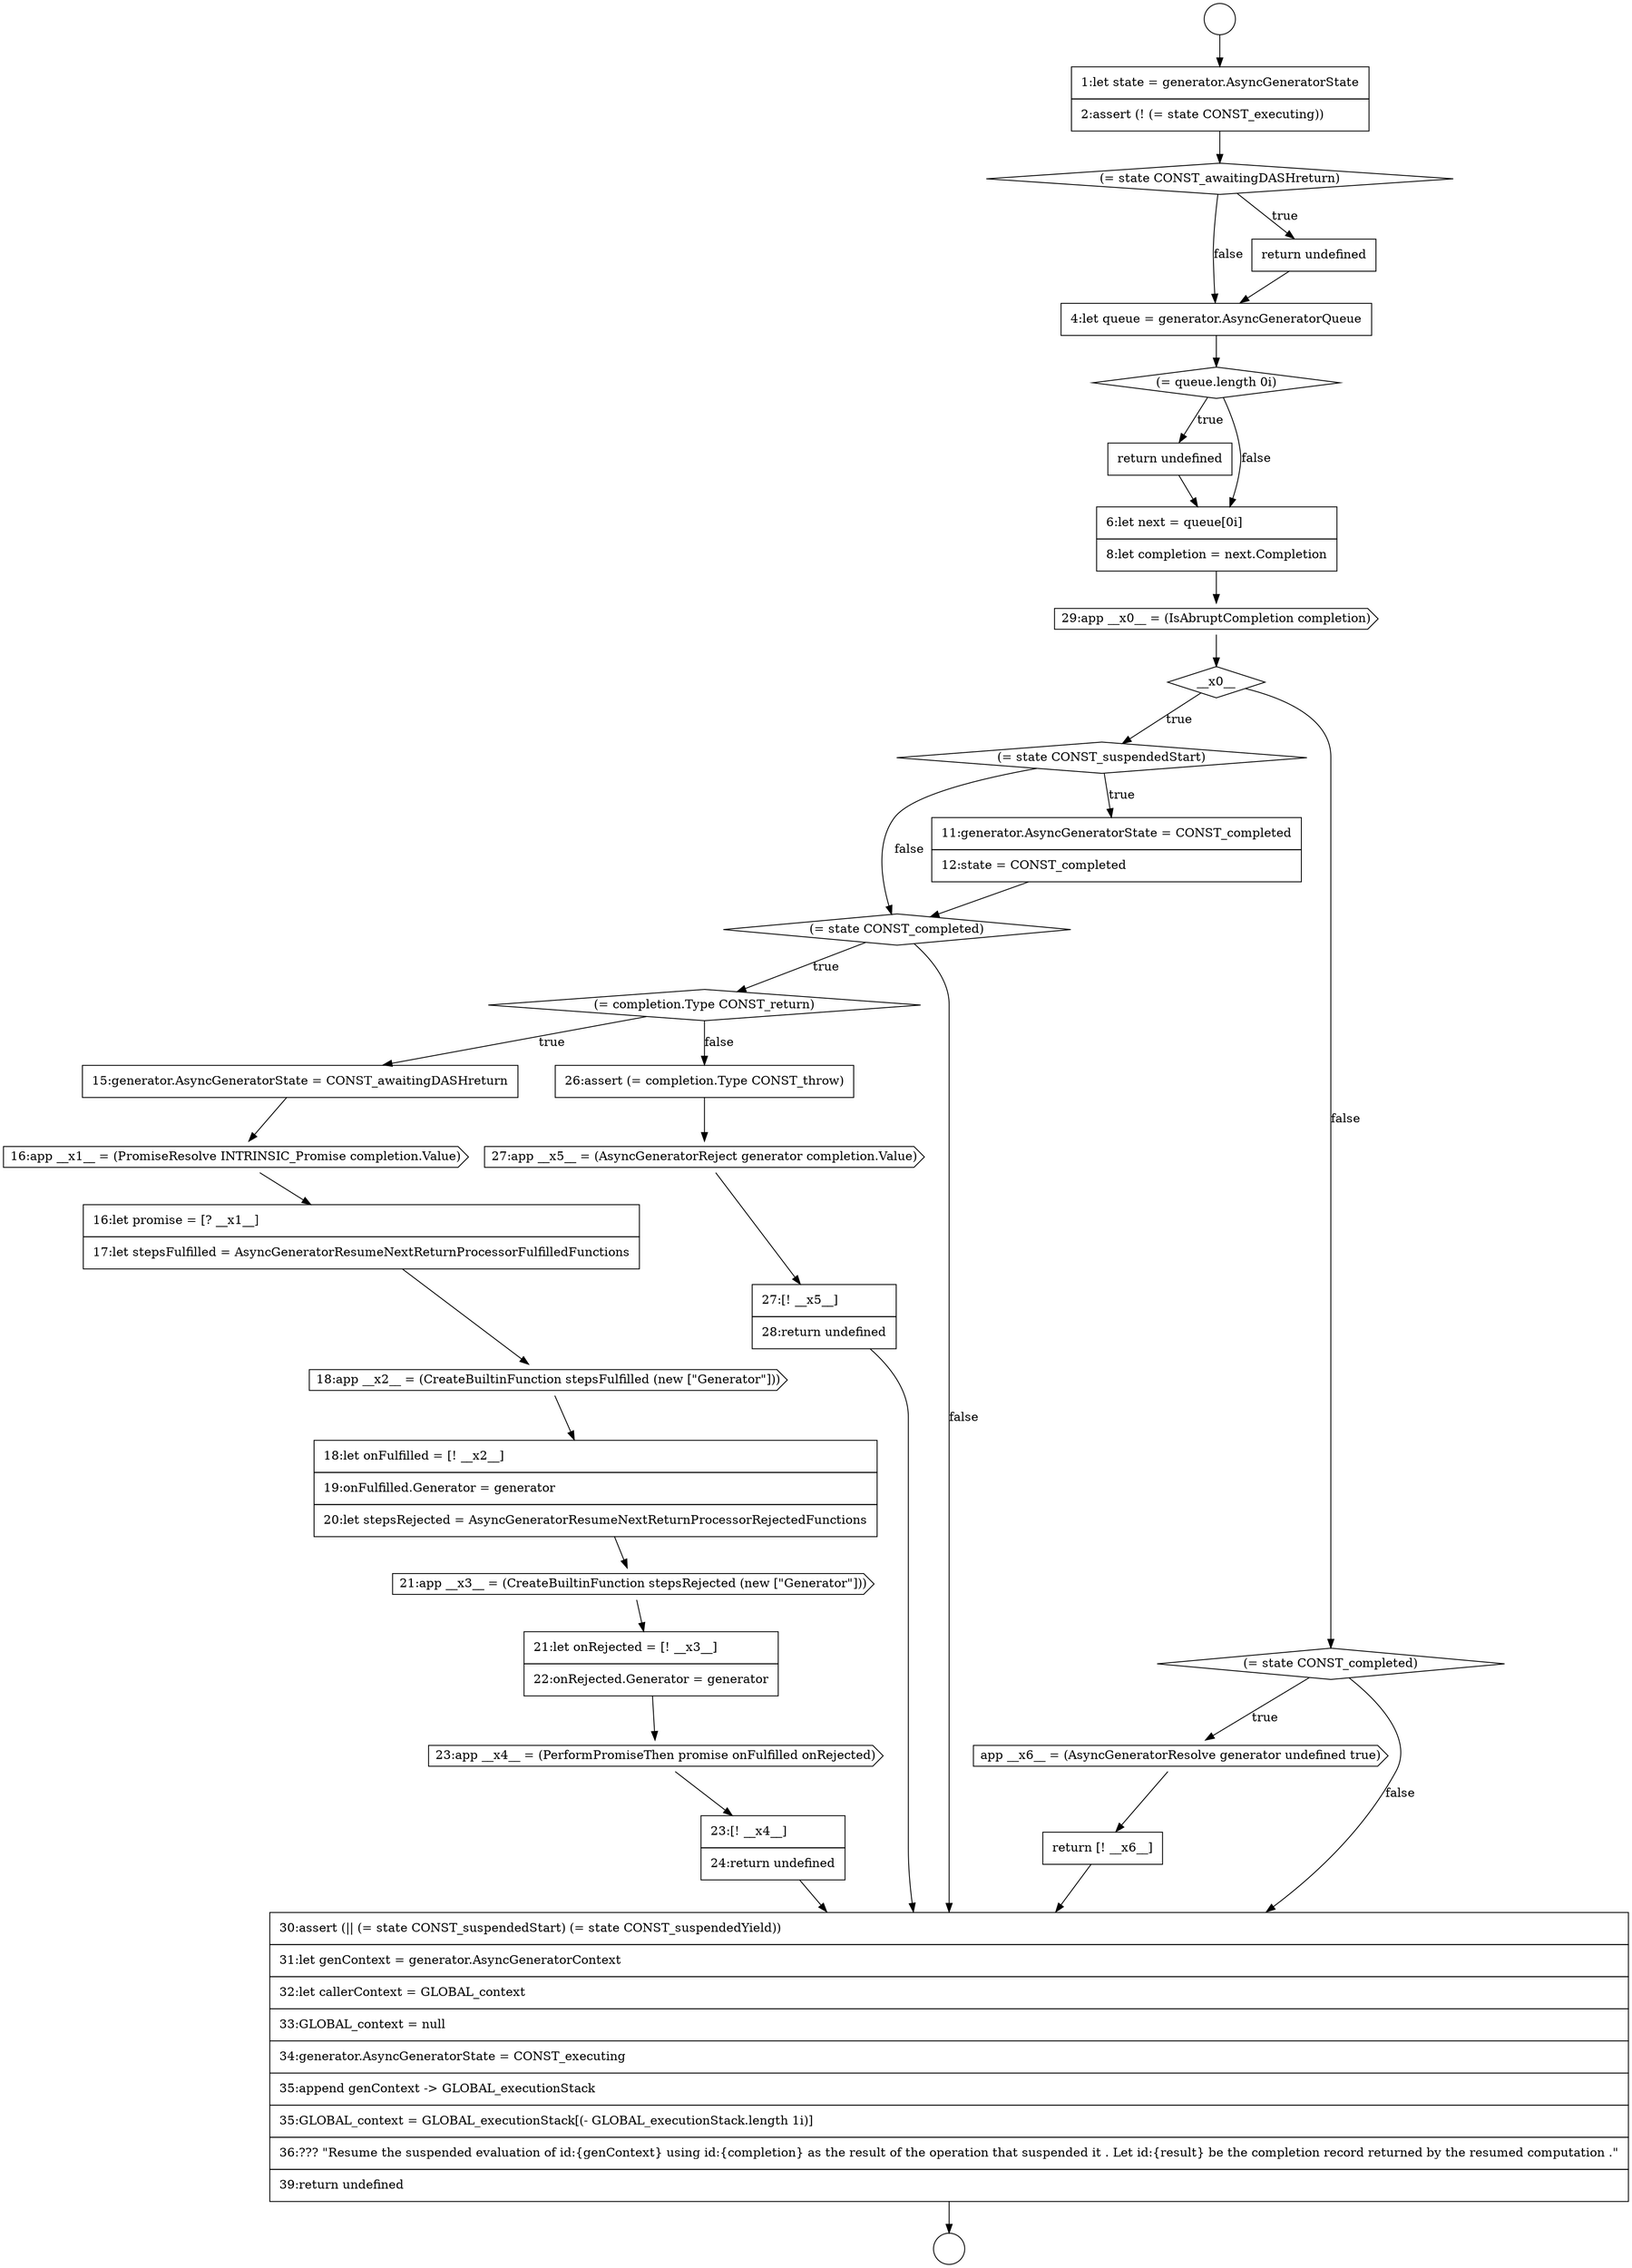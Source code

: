 digraph {
  node0 [shape=circle label=" " color="black" fillcolor="white" style=filled]
  node5 [shape=none, margin=0, label=<<font color="black">
    <table border="0" cellborder="1" cellspacing="0" cellpadding="10">
      <tr><td align="left">4:let queue = generator.AsyncGeneratorQueue</td></tr>
    </table>
  </font>> color="black" fillcolor="white" style=filled]
  node10 [shape=diamond, label=<<font color="black">__x0__</font>> color="black" fillcolor="white" style=filled]
  node14 [shape=diamond, label=<<font color="black">(= completion.Type CONST_return)</font>> color="black" fillcolor="white" style=filled]
  node1 [shape=circle label=" " color="black" fillcolor="white" style=filled]
  node6 [shape=diamond, label=<<font color="black">(= queue.length 0i)</font>> color="black" fillcolor="white" style=filled]
  node9 [shape=cds, label=<<font color="black">29:app __x0__ = (IsAbruptCompletion completion)</font>> color="black" fillcolor="white" style=filled]
  node13 [shape=diamond, label=<<font color="black">(= state CONST_completed)</font>> color="black" fillcolor="white" style=filled]
  node2 [shape=none, margin=0, label=<<font color="black">
    <table border="0" cellborder="1" cellspacing="0" cellpadding="10">
      <tr><td align="left">1:let state = generator.AsyncGeneratorState</td></tr>
      <tr><td align="left">2:assert (! (= state CONST_executing))</td></tr>
    </table>
  </font>> color="black" fillcolor="white" style=filled]
  node17 [shape=none, margin=0, label=<<font color="black">
    <table border="0" cellborder="1" cellspacing="0" cellpadding="10">
      <tr><td align="left">16:let promise = [? __x1__]</td></tr>
      <tr><td align="left">17:let stepsFulfilled = AsyncGeneratorResumeNextReturnProcessorFulfilledFunctions</td></tr>
    </table>
  </font>> color="black" fillcolor="white" style=filled]
  node12 [shape=none, margin=0, label=<<font color="black">
    <table border="0" cellborder="1" cellspacing="0" cellpadding="10">
      <tr><td align="left">11:generator.AsyncGeneratorState = CONST_completed</td></tr>
      <tr><td align="left">12:state = CONST_completed</td></tr>
    </table>
  </font>> color="black" fillcolor="white" style=filled]
  node7 [shape=none, margin=0, label=<<font color="black">
    <table border="0" cellborder="1" cellspacing="0" cellpadding="10">
      <tr><td align="left">return undefined</td></tr>
    </table>
  </font>> color="black" fillcolor="white" style=filled]
  node3 [shape=diamond, label=<<font color="black">(= state CONST_awaitingDASHreturn)</font>> color="black" fillcolor="white" style=filled]
  node18 [shape=cds, label=<<font color="black">18:app __x2__ = (CreateBuiltinFunction stepsFulfilled (new [&quot;Generator&quot;]))</font>> color="black" fillcolor="white" style=filled]
  node16 [shape=cds, label=<<font color="black">16:app __x1__ = (PromiseResolve INTRINSIC_Promise completion.Value)</font>> color="black" fillcolor="white" style=filled]
  node11 [shape=diamond, label=<<font color="black">(= state CONST_suspendedStart)</font>> color="black" fillcolor="white" style=filled]
  node8 [shape=none, margin=0, label=<<font color="black">
    <table border="0" cellborder="1" cellspacing="0" cellpadding="10">
      <tr><td align="left">6:let next = queue[0i]</td></tr>
      <tr><td align="left">8:let completion = next.Completion</td></tr>
    </table>
  </font>> color="black" fillcolor="white" style=filled]
  node4 [shape=none, margin=0, label=<<font color="black">
    <table border="0" cellborder="1" cellspacing="0" cellpadding="10">
      <tr><td align="left">return undefined</td></tr>
    </table>
  </font>> color="black" fillcolor="white" style=filled]
  node15 [shape=none, margin=0, label=<<font color="black">
    <table border="0" cellborder="1" cellspacing="0" cellpadding="10">
      <tr><td align="left">15:generator.AsyncGeneratorState = CONST_awaitingDASHreturn</td></tr>
    </table>
  </font>> color="black" fillcolor="white" style=filled]
  node24 [shape=none, margin=0, label=<<font color="black">
    <table border="0" cellborder="1" cellspacing="0" cellpadding="10">
      <tr><td align="left">26:assert (= completion.Type CONST_throw)</td></tr>
    </table>
  </font>> color="black" fillcolor="white" style=filled]
  node25 [shape=cds, label=<<font color="black">27:app __x5__ = (AsyncGeneratorReject generator completion.Value)</font>> color="black" fillcolor="white" style=filled]
  node20 [shape=cds, label=<<font color="black">21:app __x3__ = (CreateBuiltinFunction stepsRejected (new [&quot;Generator&quot;]))</font>> color="black" fillcolor="white" style=filled]
  node29 [shape=none, margin=0, label=<<font color="black">
    <table border="0" cellborder="1" cellspacing="0" cellpadding="10">
      <tr><td align="left">return [! __x6__]</td></tr>
    </table>
  </font>> color="black" fillcolor="white" style=filled]
  node28 [shape=cds, label=<<font color="black">app __x6__ = (AsyncGeneratorResolve generator undefined true)</font>> color="black" fillcolor="white" style=filled]
  node21 [shape=none, margin=0, label=<<font color="black">
    <table border="0" cellborder="1" cellspacing="0" cellpadding="10">
      <tr><td align="left">21:let onRejected = [! __x3__]</td></tr>
      <tr><td align="left">22:onRejected.Generator = generator</td></tr>
    </table>
  </font>> color="black" fillcolor="white" style=filled]
  node22 [shape=cds, label=<<font color="black">23:app __x4__ = (PerformPromiseThen promise onFulfilled onRejected)</font>> color="black" fillcolor="white" style=filled]
  node27 [shape=diamond, label=<<font color="black">(= state CONST_completed)</font>> color="black" fillcolor="white" style=filled]
  node26 [shape=none, margin=0, label=<<font color="black">
    <table border="0" cellborder="1" cellspacing="0" cellpadding="10">
      <tr><td align="left">27:[! __x5__]</td></tr>
      <tr><td align="left">28:return undefined</td></tr>
    </table>
  </font>> color="black" fillcolor="white" style=filled]
  node23 [shape=none, margin=0, label=<<font color="black">
    <table border="0" cellborder="1" cellspacing="0" cellpadding="10">
      <tr><td align="left">23:[! __x4__]</td></tr>
      <tr><td align="left">24:return undefined</td></tr>
    </table>
  </font>> color="black" fillcolor="white" style=filled]
  node30 [shape=none, margin=0, label=<<font color="black">
    <table border="0" cellborder="1" cellspacing="0" cellpadding="10">
      <tr><td align="left">30:assert (|| (= state CONST_suspendedStart) (= state CONST_suspendedYield))</td></tr>
      <tr><td align="left">31:let genContext = generator.AsyncGeneratorContext</td></tr>
      <tr><td align="left">32:let callerContext = GLOBAL_context</td></tr>
      <tr><td align="left">33:GLOBAL_context = null</td></tr>
      <tr><td align="left">34:generator.AsyncGeneratorState = CONST_executing</td></tr>
      <tr><td align="left">35:append genContext -&gt; GLOBAL_executionStack</td></tr>
      <tr><td align="left">35:GLOBAL_context = GLOBAL_executionStack[(- GLOBAL_executionStack.length 1i)]</td></tr>
      <tr><td align="left">36:??? &quot;Resume the suspended evaluation of id:{genContext} using id:{completion} as the result of the operation that suspended it . Let id:{result} be the completion record returned by the resumed computation .&quot;</td></tr>
      <tr><td align="left">39:return undefined</td></tr>
    </table>
  </font>> color="black" fillcolor="white" style=filled]
  node19 [shape=none, margin=0, label=<<font color="black">
    <table border="0" cellborder="1" cellspacing="0" cellpadding="10">
      <tr><td align="left">18:let onFulfilled = [! __x2__]</td></tr>
      <tr><td align="left">19:onFulfilled.Generator = generator</td></tr>
      <tr><td align="left">20:let stepsRejected = AsyncGeneratorResumeNextReturnProcessorRejectedFunctions</td></tr>
    </table>
  </font>> color="black" fillcolor="white" style=filled]
  node5 -> node6 [ color="black"]
  node10 -> node11 [label=<<font color="black">true</font>> color="black"]
  node10 -> node27 [label=<<font color="black">false</font>> color="black"]
  node11 -> node12 [label=<<font color="black">true</font>> color="black"]
  node11 -> node13 [label=<<font color="black">false</font>> color="black"]
  node12 -> node13 [ color="black"]
  node0 -> node2 [ color="black"]
  node22 -> node23 [ color="black"]
  node13 -> node14 [label=<<font color="black">true</font>> color="black"]
  node13 -> node30 [label=<<font color="black">false</font>> color="black"]
  node26 -> node30 [ color="black"]
  node25 -> node26 [ color="black"]
  node16 -> node17 [ color="black"]
  node17 -> node18 [ color="black"]
  node28 -> node29 [ color="black"]
  node29 -> node30 [ color="black"]
  node6 -> node7 [label=<<font color="black">true</font>> color="black"]
  node6 -> node8 [label=<<font color="black">false</font>> color="black"]
  node7 -> node8 [ color="black"]
  node18 -> node19 [ color="black"]
  node2 -> node3 [ color="black"]
  node3 -> node4 [label=<<font color="black">true</font>> color="black"]
  node3 -> node5 [label=<<font color="black">false</font>> color="black"]
  node15 -> node16 [ color="black"]
  node19 -> node20 [ color="black"]
  node23 -> node30 [ color="black"]
  node9 -> node10 [ color="black"]
  node14 -> node15 [label=<<font color="black">true</font>> color="black"]
  node14 -> node24 [label=<<font color="black">false</font>> color="black"]
  node27 -> node28 [label=<<font color="black">true</font>> color="black"]
  node27 -> node30 [label=<<font color="black">false</font>> color="black"]
  node4 -> node5 [ color="black"]
  node30 -> node1 [ color="black"]
  node8 -> node9 [ color="black"]
  node21 -> node22 [ color="black"]
  node20 -> node21 [ color="black"]
  node24 -> node25 [ color="black"]
}

